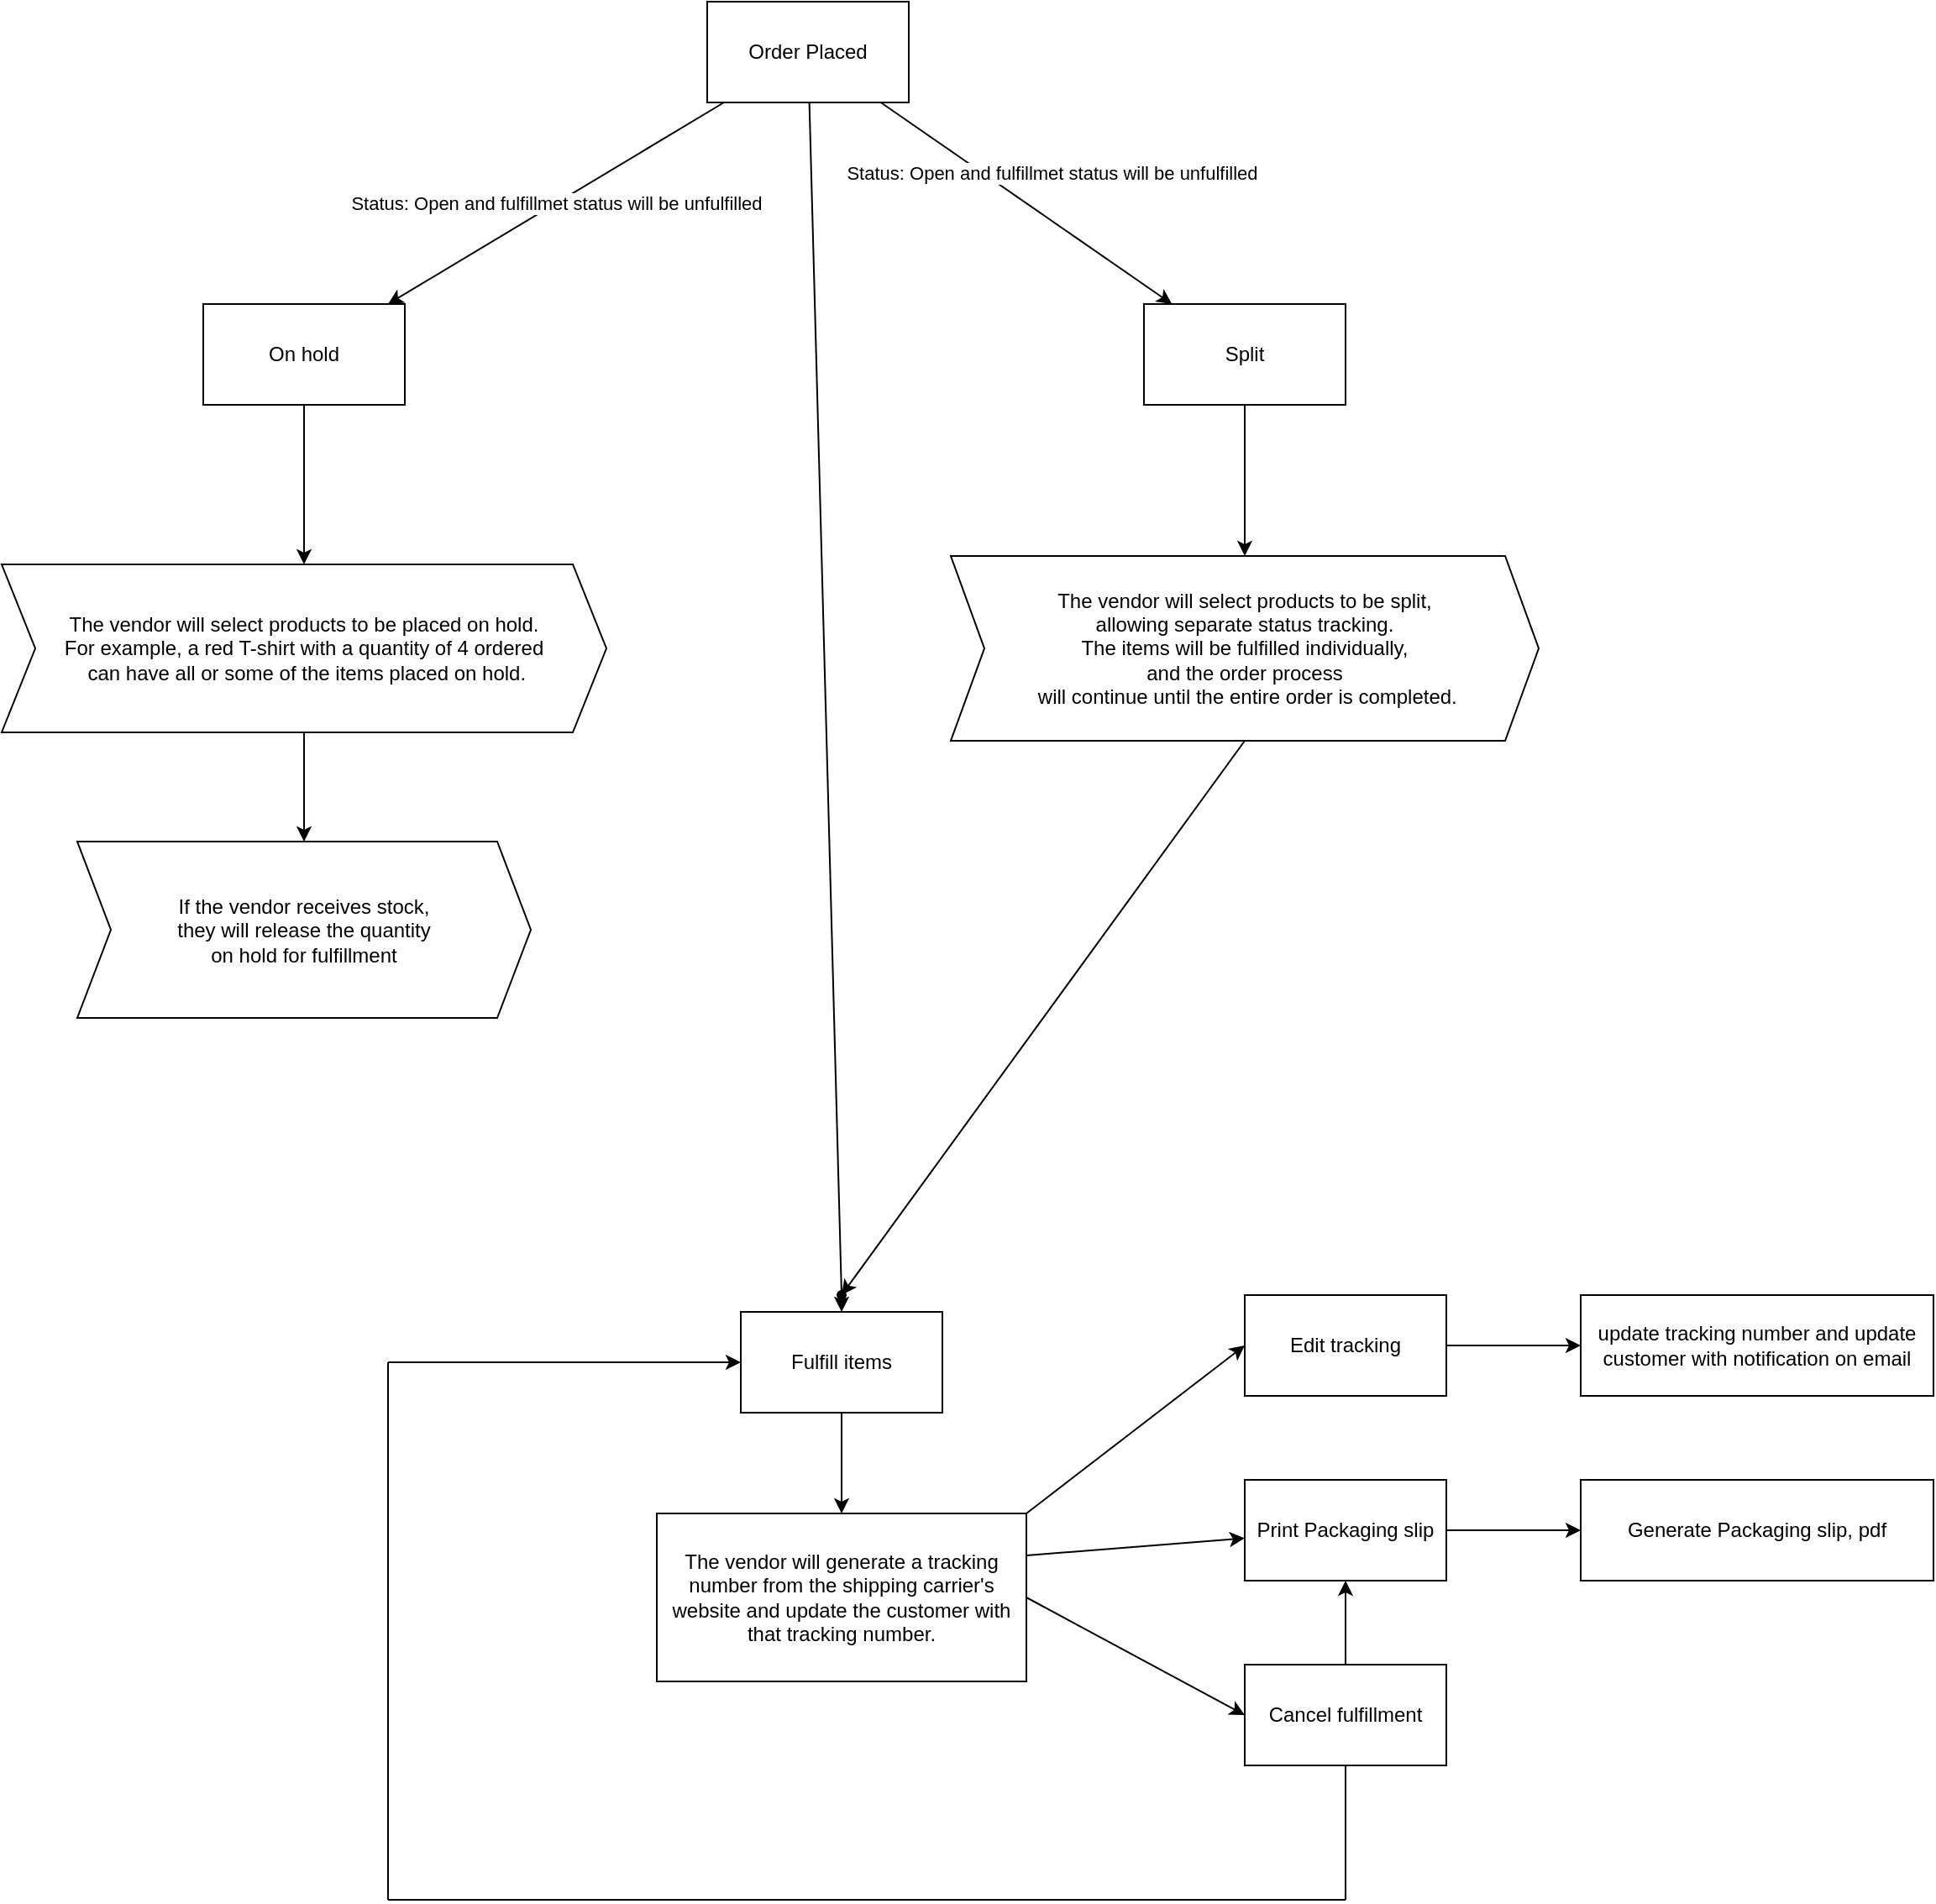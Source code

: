 <mxfile>
    <diagram id="3m0ZDF0KBUYtas7giGaR" name="Page-1">
        <mxGraphModel dx="1921" dy="1151" grid="1" gridSize="10" guides="1" tooltips="1" connect="1" arrows="1" fold="1" page="1" pageScale="1" pageWidth="850" pageHeight="1100" math="0" shadow="0">
            <root>
                <mxCell id="0"/>
                <mxCell id="1" parent="0"/>
                <mxCell id="4" value="Status: Open and fulfillmet status will be unfulfilled" style="edgeStyle=none;html=1;" edge="1" parent="1" source="2" target="3">
                    <mxGeometry relative="1" as="geometry"/>
                </mxCell>
                <mxCell id="16" value="" style="edgeStyle=none;html=1;startArrow=none;" edge="1" parent="1" source="17" target="15">
                    <mxGeometry relative="1" as="geometry"/>
                </mxCell>
                <mxCell id="2" value="Order Placed" style="rounded=0;whiteSpace=wrap;html=1;" vertex="1" parent="1">
                    <mxGeometry x="-370" y="30" width="120" height="60" as="geometry"/>
                </mxCell>
                <mxCell id="8" value="" style="edgeStyle=none;html=1;" edge="1" parent="1" source="3" target="7">
                    <mxGeometry relative="1" as="geometry"/>
                </mxCell>
                <mxCell id="3" value="On hold" style="whiteSpace=wrap;html=1;rounded=0;" vertex="1" parent="1">
                    <mxGeometry x="-670" y="210" width="120" height="60" as="geometry"/>
                </mxCell>
                <mxCell id="5" value="Status: Open and fulfillmet status will be unfulfilled" style="edgeStyle=none;html=1;" edge="1" parent="1" target="6" source="2">
                    <mxGeometry x="0.022" y="23" relative="1" as="geometry">
                        <mxPoint x="3" y="90" as="sourcePoint"/>
                        <mxPoint as="offset"/>
                    </mxGeometry>
                </mxCell>
                <mxCell id="12" value="" style="edgeStyle=none;html=1;" edge="1" parent="1" source="6" target="11">
                    <mxGeometry relative="1" as="geometry"/>
                </mxCell>
                <mxCell id="6" value="Split" style="whiteSpace=wrap;html=1;rounded=0;" vertex="1" parent="1">
                    <mxGeometry x="-110" y="210" width="120" height="60" as="geometry"/>
                </mxCell>
                <mxCell id="10" value="" style="edgeStyle=none;html=1;" edge="1" parent="1" source="7" target="9">
                    <mxGeometry relative="1" as="geometry"/>
                </mxCell>
                <mxCell id="7" value="The vendor will select products to be placed on hold. &lt;br&gt;For example, a red T-shirt with a quantity of 4 ordered&lt;br&gt;&amp;nbsp;can have all or some of the items placed on hold." style="shape=step;perimeter=stepPerimeter;whiteSpace=wrap;html=1;fixedSize=1;rounded=0;" vertex="1" parent="1">
                    <mxGeometry x="-790" y="365" width="360" height="100" as="geometry"/>
                </mxCell>
                <mxCell id="9" value="If the vendor receives stock, &lt;br&gt;they will release the quantity &lt;br&gt;on hold for fulfillment" style="shape=step;perimeter=stepPerimeter;whiteSpace=wrap;html=1;fixedSize=1;rounded=0;" vertex="1" parent="1">
                    <mxGeometry x="-745" y="530" width="270" height="105" as="geometry"/>
                </mxCell>
                <mxCell id="11" value="The vendor will select products to be split, &lt;br&gt;allowing separate status tracking. &lt;br&gt;The items will be fulfilled individually, &lt;br&gt;and the order process&lt;br&gt;&amp;nbsp;will continue until the entire order is completed." style="shape=step;perimeter=stepPerimeter;whiteSpace=wrap;html=1;fixedSize=1;rounded=0;" vertex="1" parent="1">
                    <mxGeometry x="-225" y="360" width="350" height="110" as="geometry"/>
                </mxCell>
                <mxCell id="18" value="" style="edgeStyle=none;html=1;entryX=0.193;entryY=1.236;entryDx=0;entryDy=0;entryPerimeter=0;exitX=0.5;exitY=1;exitDx=0;exitDy=0;" edge="1" parent="1" source="11" target="17">
                    <mxGeometry relative="1" as="geometry">
                        <mxPoint x="-101.646" y="645.0" as="sourcePoint"/>
                    </mxGeometry>
                </mxCell>
                <mxCell id="21" value="" style="edgeStyle=none;html=1;" edge="1" parent="1" source="15" target="20">
                    <mxGeometry relative="1" as="geometry"/>
                </mxCell>
                <mxCell id="15" value="Fulfill items" style="rounded=0;whiteSpace=wrap;html=1;" vertex="1" parent="1">
                    <mxGeometry x="-350" y="810" width="120" height="60" as="geometry"/>
                </mxCell>
                <mxCell id="19" value="" style="edgeStyle=none;html=1;endArrow=none;" edge="1" parent="1" source="2" target="17">
                    <mxGeometry relative="1" as="geometry">
                        <mxPoint x="-309.615" y="90" as="sourcePoint"/>
                        <mxPoint x="-300.385" y="810.0" as="targetPoint"/>
                    </mxGeometry>
                </mxCell>
                <mxCell id="17" value="" style="shape=waypoint;sketch=0;size=6;pointerEvents=1;points=[];fillColor=default;resizable=0;rotatable=0;perimeter=centerPerimeter;snapToPoint=1;rounded=0;" vertex="1" parent="1">
                    <mxGeometry x="-300" y="790" width="20" height="20" as="geometry"/>
                </mxCell>
                <mxCell id="26" style="edgeStyle=none;html=1;exitX=1;exitY=0.5;exitDx=0;exitDy=0;entryX=0;entryY=0.5;entryDx=0;entryDy=0;" edge="1" parent="1" source="20" target="25">
                    <mxGeometry relative="1" as="geometry"/>
                </mxCell>
                <mxCell id="27" style="edgeStyle=none;html=1;exitX=1;exitY=0.25;exitDx=0;exitDy=0;" edge="1" parent="1" source="20" target="24">
                    <mxGeometry relative="1" as="geometry"/>
                </mxCell>
                <mxCell id="28" style="edgeStyle=none;html=1;exitX=1;exitY=0;exitDx=0;exitDy=0;entryX=0;entryY=0.5;entryDx=0;entryDy=0;" edge="1" parent="1" source="20" target="22">
                    <mxGeometry relative="1" as="geometry"/>
                </mxCell>
                <mxCell id="20" value="The vendor will generate a tracking number from the shipping carrier's website and update the customer with that tracking number." style="rounded=0;whiteSpace=wrap;html=1;" vertex="1" parent="1">
                    <mxGeometry x="-400" y="930" width="220" height="100" as="geometry"/>
                </mxCell>
                <mxCell id="31" value="" style="edgeStyle=none;html=1;" edge="1" parent="1" source="22" target="30">
                    <mxGeometry relative="1" as="geometry"/>
                </mxCell>
                <mxCell id="22" value="Edit tracking" style="whiteSpace=wrap;html=1;rounded=0;" vertex="1" parent="1">
                    <mxGeometry x="-50" y="800" width="120" height="60" as="geometry"/>
                </mxCell>
                <mxCell id="33" value="" style="edgeStyle=none;html=1;" edge="1" parent="1" source="24" target="32">
                    <mxGeometry relative="1" as="geometry"/>
                </mxCell>
                <mxCell id="24" value="Print Packaging slip" style="whiteSpace=wrap;html=1;rounded=0;" vertex="1" parent="1">
                    <mxGeometry x="-50" y="910" width="120" height="60" as="geometry"/>
                </mxCell>
                <mxCell id="29" value="" style="edgeStyle=none;html=1;" edge="1" parent="1" source="25" target="24">
                    <mxGeometry relative="1" as="geometry"/>
                </mxCell>
                <mxCell id="25" value="Cancel fulfillment" style="whiteSpace=wrap;html=1;rounded=0;" vertex="1" parent="1">
                    <mxGeometry x="-50" y="1020" width="120" height="60" as="geometry"/>
                </mxCell>
                <mxCell id="30" value="update tracking number and update customer with notification on email" style="whiteSpace=wrap;html=1;rounded=0;" vertex="1" parent="1">
                    <mxGeometry x="150" y="800" width="210" height="60" as="geometry"/>
                </mxCell>
                <mxCell id="32" value="Generate Packaging slip, pdf" style="whiteSpace=wrap;html=1;rounded=0;" vertex="1" parent="1">
                    <mxGeometry x="150" y="910" width="210" height="60" as="geometry"/>
                </mxCell>
                <mxCell id="42" value="" style="endArrow=none;html=1;" edge="1" parent="1">
                    <mxGeometry width="50" height="50" relative="1" as="geometry">
                        <mxPoint x="-560" y="1160" as="sourcePoint"/>
                        <mxPoint x="10" y="1160" as="targetPoint"/>
                    </mxGeometry>
                </mxCell>
                <mxCell id="44" value="" style="endArrow=none;html=1;" edge="1" parent="1">
                    <mxGeometry width="50" height="50" relative="1" as="geometry">
                        <mxPoint x="-560" y="1160" as="sourcePoint"/>
                        <mxPoint x="-560" y="840" as="targetPoint"/>
                    </mxGeometry>
                </mxCell>
                <mxCell id="45" value="" style="endArrow=classic;html=1;entryX=0;entryY=0.5;entryDx=0;entryDy=0;" edge="1" parent="1" target="15">
                    <mxGeometry width="50" height="50" relative="1" as="geometry">
                        <mxPoint x="-560" y="840" as="sourcePoint"/>
                        <mxPoint x="-180" y="1130" as="targetPoint"/>
                    </mxGeometry>
                </mxCell>
                <mxCell id="46" value="" style="endArrow=none;html=1;entryX=0.5;entryY=1;entryDx=0;entryDy=0;" edge="1" parent="1" target="25">
                    <mxGeometry width="50" height="50" relative="1" as="geometry">
                        <mxPoint x="10" y="1160" as="sourcePoint"/>
                        <mxPoint x="-180" y="1130" as="targetPoint"/>
                    </mxGeometry>
                </mxCell>
            </root>
        </mxGraphModel>
    </diagram>
</mxfile>